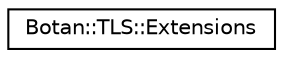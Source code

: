 digraph "Graphical Class Hierarchy"
{
  edge [fontname="Helvetica",fontsize="10",labelfontname="Helvetica",labelfontsize="10"];
  node [fontname="Helvetica",fontsize="10",shape=record];
  rankdir="LR";
  Node0 [label="Botan::TLS::Extensions",height=0.2,width=0.4,color="black", fillcolor="white", style="filled",URL="$class_botan_1_1_t_l_s_1_1_extensions.html"];
}
